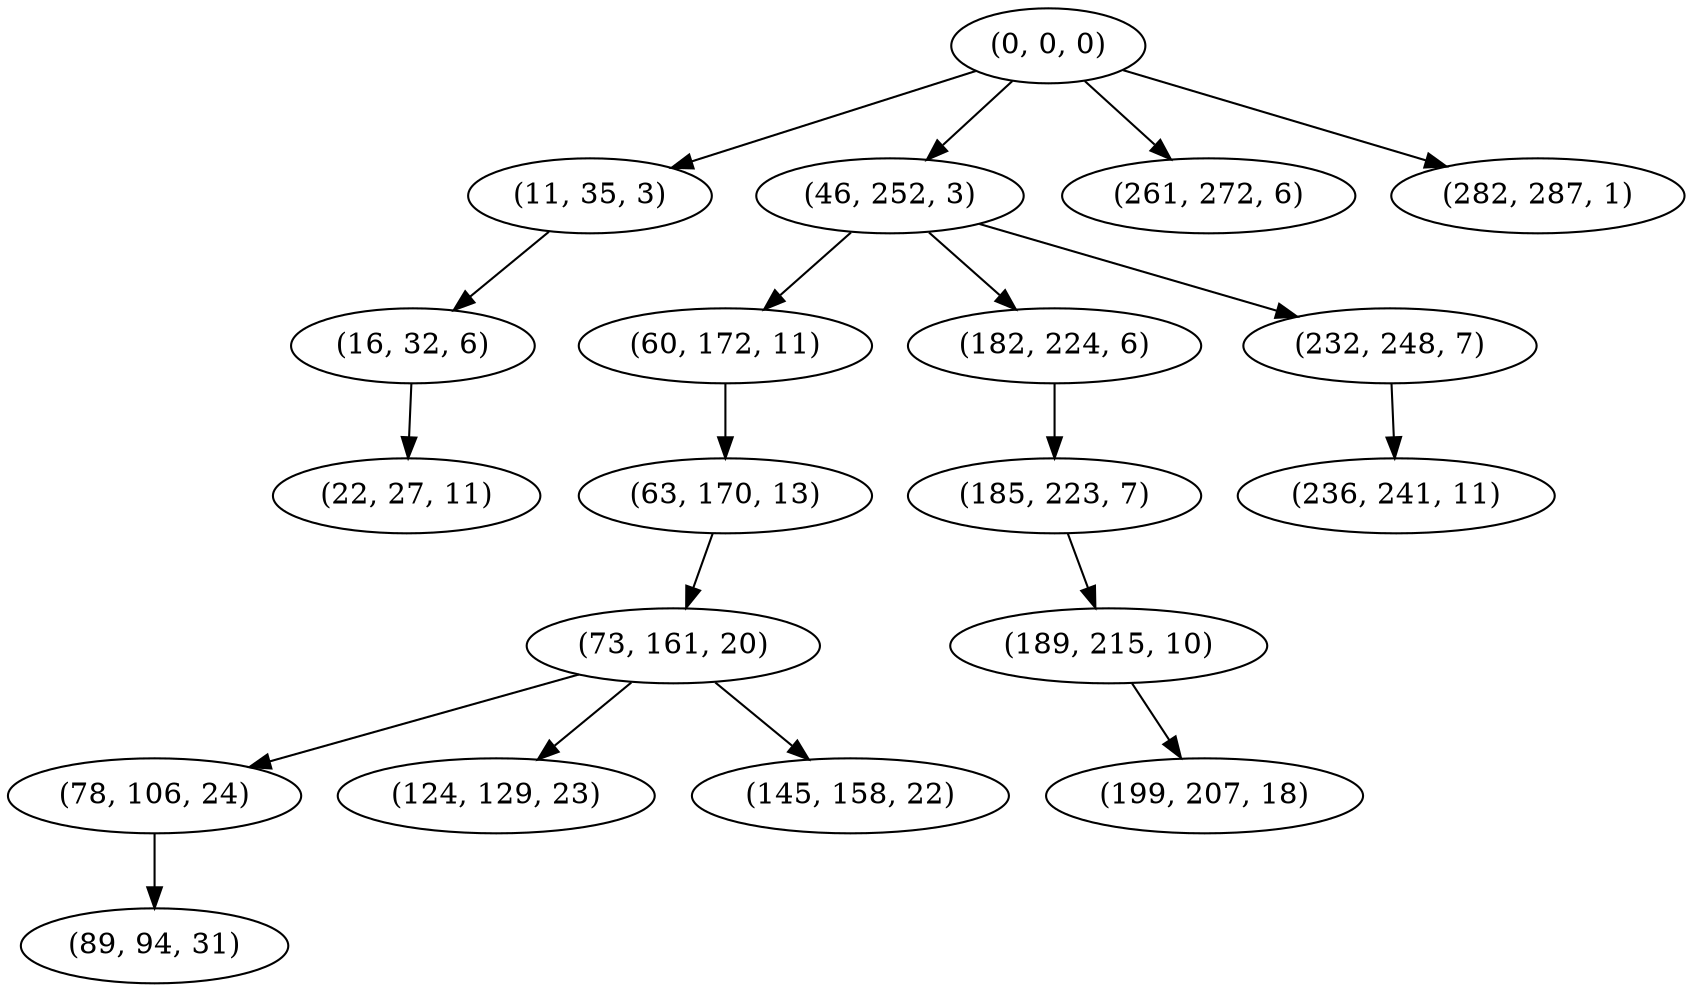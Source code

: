 digraph tree {
    "(0, 0, 0)";
    "(11, 35, 3)";
    "(16, 32, 6)";
    "(22, 27, 11)";
    "(46, 252, 3)";
    "(60, 172, 11)";
    "(63, 170, 13)";
    "(73, 161, 20)";
    "(78, 106, 24)";
    "(89, 94, 31)";
    "(124, 129, 23)";
    "(145, 158, 22)";
    "(182, 224, 6)";
    "(185, 223, 7)";
    "(189, 215, 10)";
    "(199, 207, 18)";
    "(232, 248, 7)";
    "(236, 241, 11)";
    "(261, 272, 6)";
    "(282, 287, 1)";
    "(0, 0, 0)" -> "(11, 35, 3)";
    "(0, 0, 0)" -> "(46, 252, 3)";
    "(0, 0, 0)" -> "(261, 272, 6)";
    "(0, 0, 0)" -> "(282, 287, 1)";
    "(11, 35, 3)" -> "(16, 32, 6)";
    "(16, 32, 6)" -> "(22, 27, 11)";
    "(46, 252, 3)" -> "(60, 172, 11)";
    "(46, 252, 3)" -> "(182, 224, 6)";
    "(46, 252, 3)" -> "(232, 248, 7)";
    "(60, 172, 11)" -> "(63, 170, 13)";
    "(63, 170, 13)" -> "(73, 161, 20)";
    "(73, 161, 20)" -> "(78, 106, 24)";
    "(73, 161, 20)" -> "(124, 129, 23)";
    "(73, 161, 20)" -> "(145, 158, 22)";
    "(78, 106, 24)" -> "(89, 94, 31)";
    "(182, 224, 6)" -> "(185, 223, 7)";
    "(185, 223, 7)" -> "(189, 215, 10)";
    "(189, 215, 10)" -> "(199, 207, 18)";
    "(232, 248, 7)" -> "(236, 241, 11)";
}
